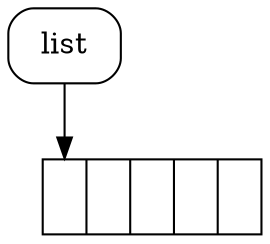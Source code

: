 
digraph array{

    reservation [shape="record", label="<f1> | | | | "];
    list [shape=box, style=rounded];

    list -> reservation:f1;
}
